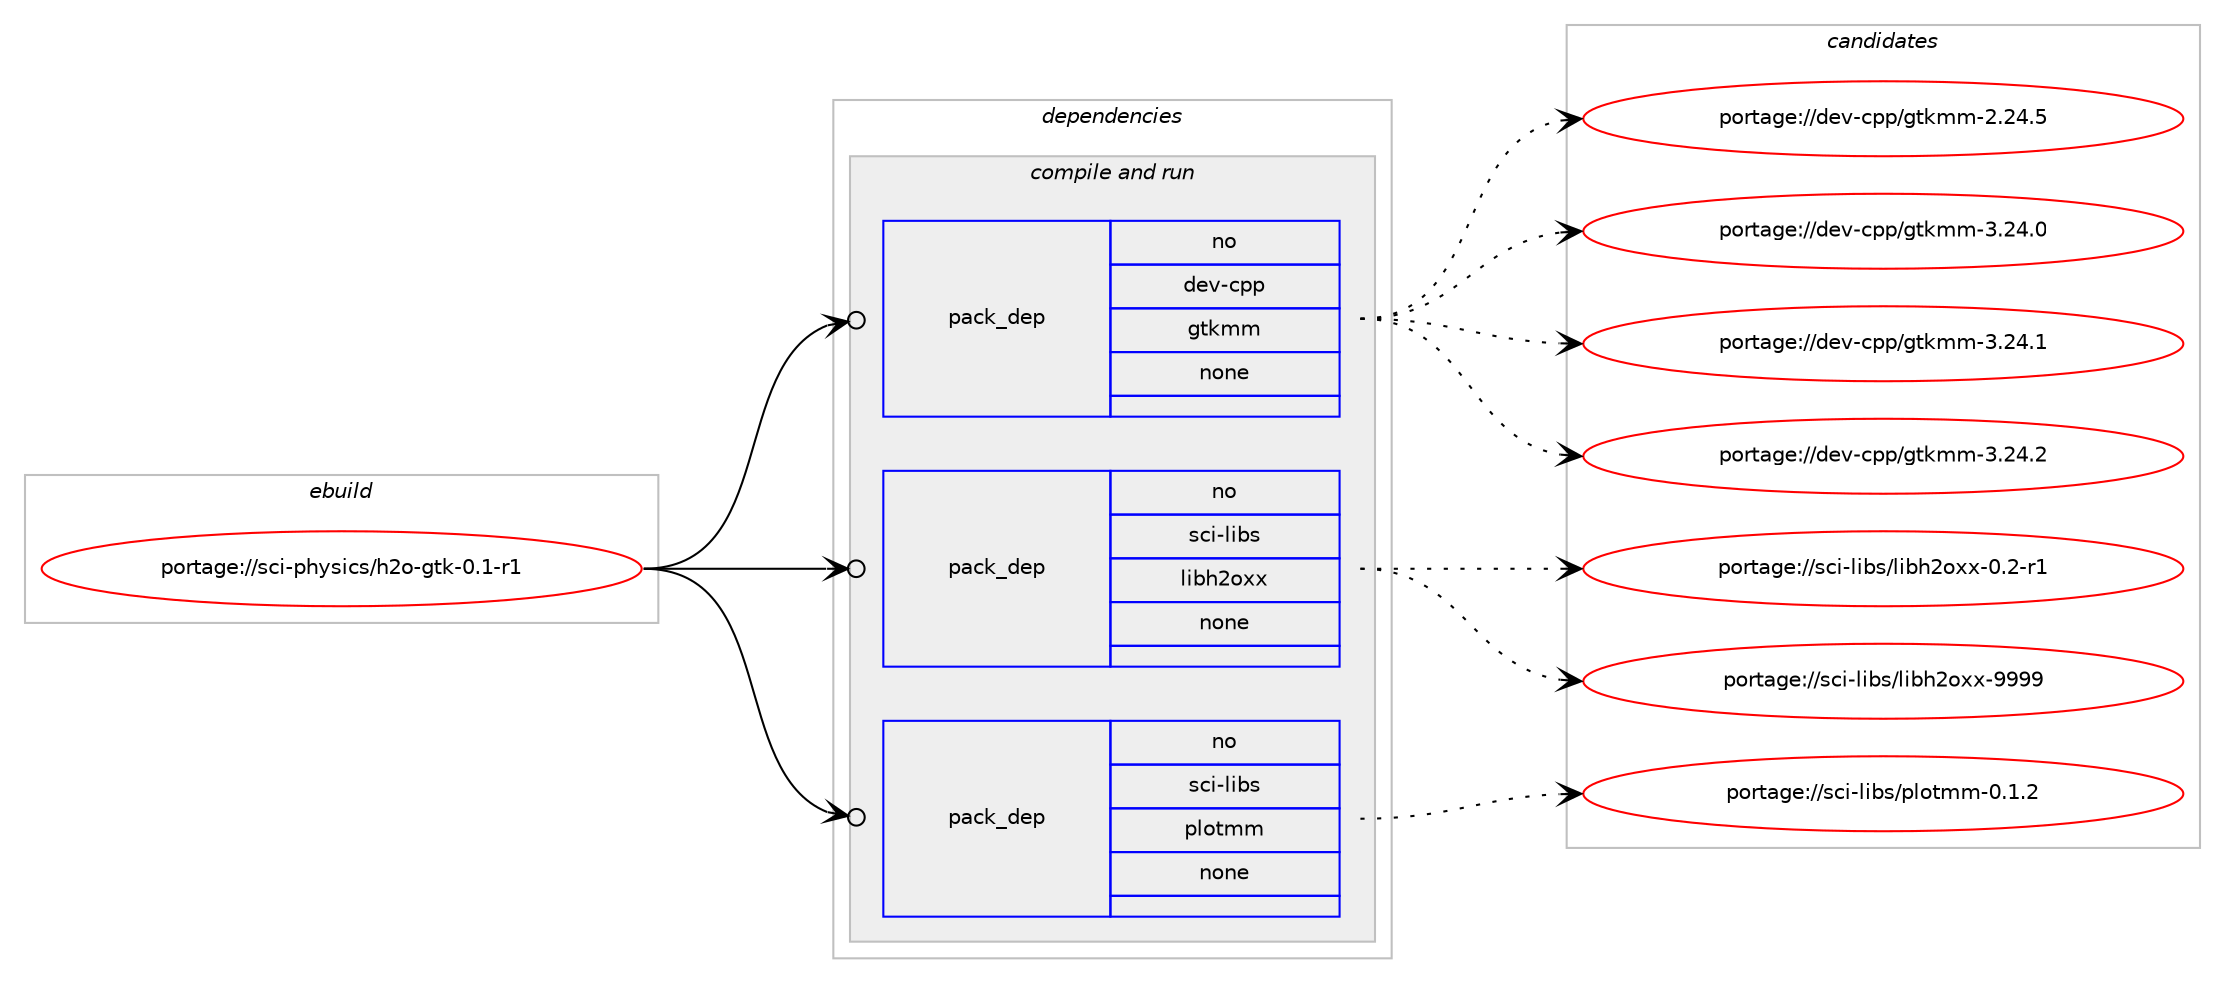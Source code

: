digraph prolog {

# *************
# Graph options
# *************

newrank=true;
concentrate=true;
compound=true;
graph [rankdir=LR,fontname=Helvetica,fontsize=10,ranksep=1.5];#, ranksep=2.5, nodesep=0.2];
edge  [arrowhead=vee];
node  [fontname=Helvetica,fontsize=10];

# **********
# The ebuild
# **********

subgraph cluster_leftcol {
color=gray;
rank=same;
label=<<i>ebuild</i>>;
id [label="portage://sci-physics/h2o-gtk-0.1-r1", color=red, width=4, href="../sci-physics/h2o-gtk-0.1-r1.svg"];
}

# ****************
# The dependencies
# ****************

subgraph cluster_midcol {
color=gray;
label=<<i>dependencies</i>>;
subgraph cluster_compile {
fillcolor="#eeeeee";
style=filled;
label=<<i>compile</i>>;
}
subgraph cluster_compileandrun {
fillcolor="#eeeeee";
style=filled;
label=<<i>compile and run</i>>;
subgraph pack291539 {
dependency396311 [label=<<TABLE BORDER="0" CELLBORDER="1" CELLSPACING="0" CELLPADDING="4" WIDTH="220"><TR><TD ROWSPAN="6" CELLPADDING="30">pack_dep</TD></TR><TR><TD WIDTH="110">no</TD></TR><TR><TD>dev-cpp</TD></TR><TR><TD>gtkmm</TD></TR><TR><TD>none</TD></TR><TR><TD></TD></TR></TABLE>>, shape=none, color=blue];
}
id:e -> dependency396311:w [weight=20,style="solid",arrowhead="odotvee"];
subgraph pack291540 {
dependency396312 [label=<<TABLE BORDER="0" CELLBORDER="1" CELLSPACING="0" CELLPADDING="4" WIDTH="220"><TR><TD ROWSPAN="6" CELLPADDING="30">pack_dep</TD></TR><TR><TD WIDTH="110">no</TD></TR><TR><TD>sci-libs</TD></TR><TR><TD>libh2oxx</TD></TR><TR><TD>none</TD></TR><TR><TD></TD></TR></TABLE>>, shape=none, color=blue];
}
id:e -> dependency396312:w [weight=20,style="solid",arrowhead="odotvee"];
subgraph pack291541 {
dependency396313 [label=<<TABLE BORDER="0" CELLBORDER="1" CELLSPACING="0" CELLPADDING="4" WIDTH="220"><TR><TD ROWSPAN="6" CELLPADDING="30">pack_dep</TD></TR><TR><TD WIDTH="110">no</TD></TR><TR><TD>sci-libs</TD></TR><TR><TD>plotmm</TD></TR><TR><TD>none</TD></TR><TR><TD></TD></TR></TABLE>>, shape=none, color=blue];
}
id:e -> dependency396313:w [weight=20,style="solid",arrowhead="odotvee"];
}
subgraph cluster_run {
fillcolor="#eeeeee";
style=filled;
label=<<i>run</i>>;
}
}

# **************
# The candidates
# **************

subgraph cluster_choices {
rank=same;
color=gray;
label=<<i>candidates</i>>;

subgraph choice291539 {
color=black;
nodesep=1;
choiceportage10010111845991121124710311610710910945504650524653 [label="portage://dev-cpp/gtkmm-2.24.5", color=red, width=4,href="../dev-cpp/gtkmm-2.24.5.svg"];
choiceportage10010111845991121124710311610710910945514650524648 [label="portage://dev-cpp/gtkmm-3.24.0", color=red, width=4,href="../dev-cpp/gtkmm-3.24.0.svg"];
choiceportage10010111845991121124710311610710910945514650524649 [label="portage://dev-cpp/gtkmm-3.24.1", color=red, width=4,href="../dev-cpp/gtkmm-3.24.1.svg"];
choiceportage10010111845991121124710311610710910945514650524650 [label="portage://dev-cpp/gtkmm-3.24.2", color=red, width=4,href="../dev-cpp/gtkmm-3.24.2.svg"];
dependency396311:e -> choiceportage10010111845991121124710311610710910945504650524653:w [style=dotted,weight="100"];
dependency396311:e -> choiceportage10010111845991121124710311610710910945514650524648:w [style=dotted,weight="100"];
dependency396311:e -> choiceportage10010111845991121124710311610710910945514650524649:w [style=dotted,weight="100"];
dependency396311:e -> choiceportage10010111845991121124710311610710910945514650524650:w [style=dotted,weight="100"];
}
subgraph choice291540 {
color=black;
nodesep=1;
choiceportage115991054510810598115471081059810450111120120454846504511449 [label="portage://sci-libs/libh2oxx-0.2-r1", color=red, width=4,href="../sci-libs/libh2oxx-0.2-r1.svg"];
choiceportage1159910545108105981154710810598104501111201204557575757 [label="portage://sci-libs/libh2oxx-9999", color=red, width=4,href="../sci-libs/libh2oxx-9999.svg"];
dependency396312:e -> choiceportage115991054510810598115471081059810450111120120454846504511449:w [style=dotted,weight="100"];
dependency396312:e -> choiceportage1159910545108105981154710810598104501111201204557575757:w [style=dotted,weight="100"];
}
subgraph choice291541 {
color=black;
nodesep=1;
choiceportage11599105451081059811547112108111116109109454846494650 [label="portage://sci-libs/plotmm-0.1.2", color=red, width=4,href="../sci-libs/plotmm-0.1.2.svg"];
dependency396313:e -> choiceportage11599105451081059811547112108111116109109454846494650:w [style=dotted,weight="100"];
}
}

}
